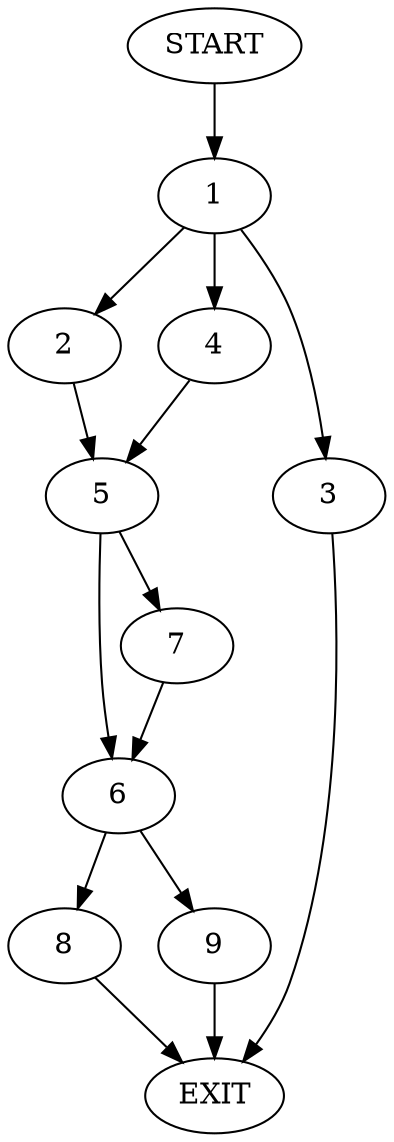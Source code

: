 digraph {
0 [label="START"]
10 [label="EXIT"]
0 -> 1
1 -> 2
1 -> 3
1 -> 4
3 -> 10
4 -> 5
2 -> 5
5 -> 6
5 -> 7
6 -> 8
6 -> 9
7 -> 6
8 -> 10
9 -> 10
}
